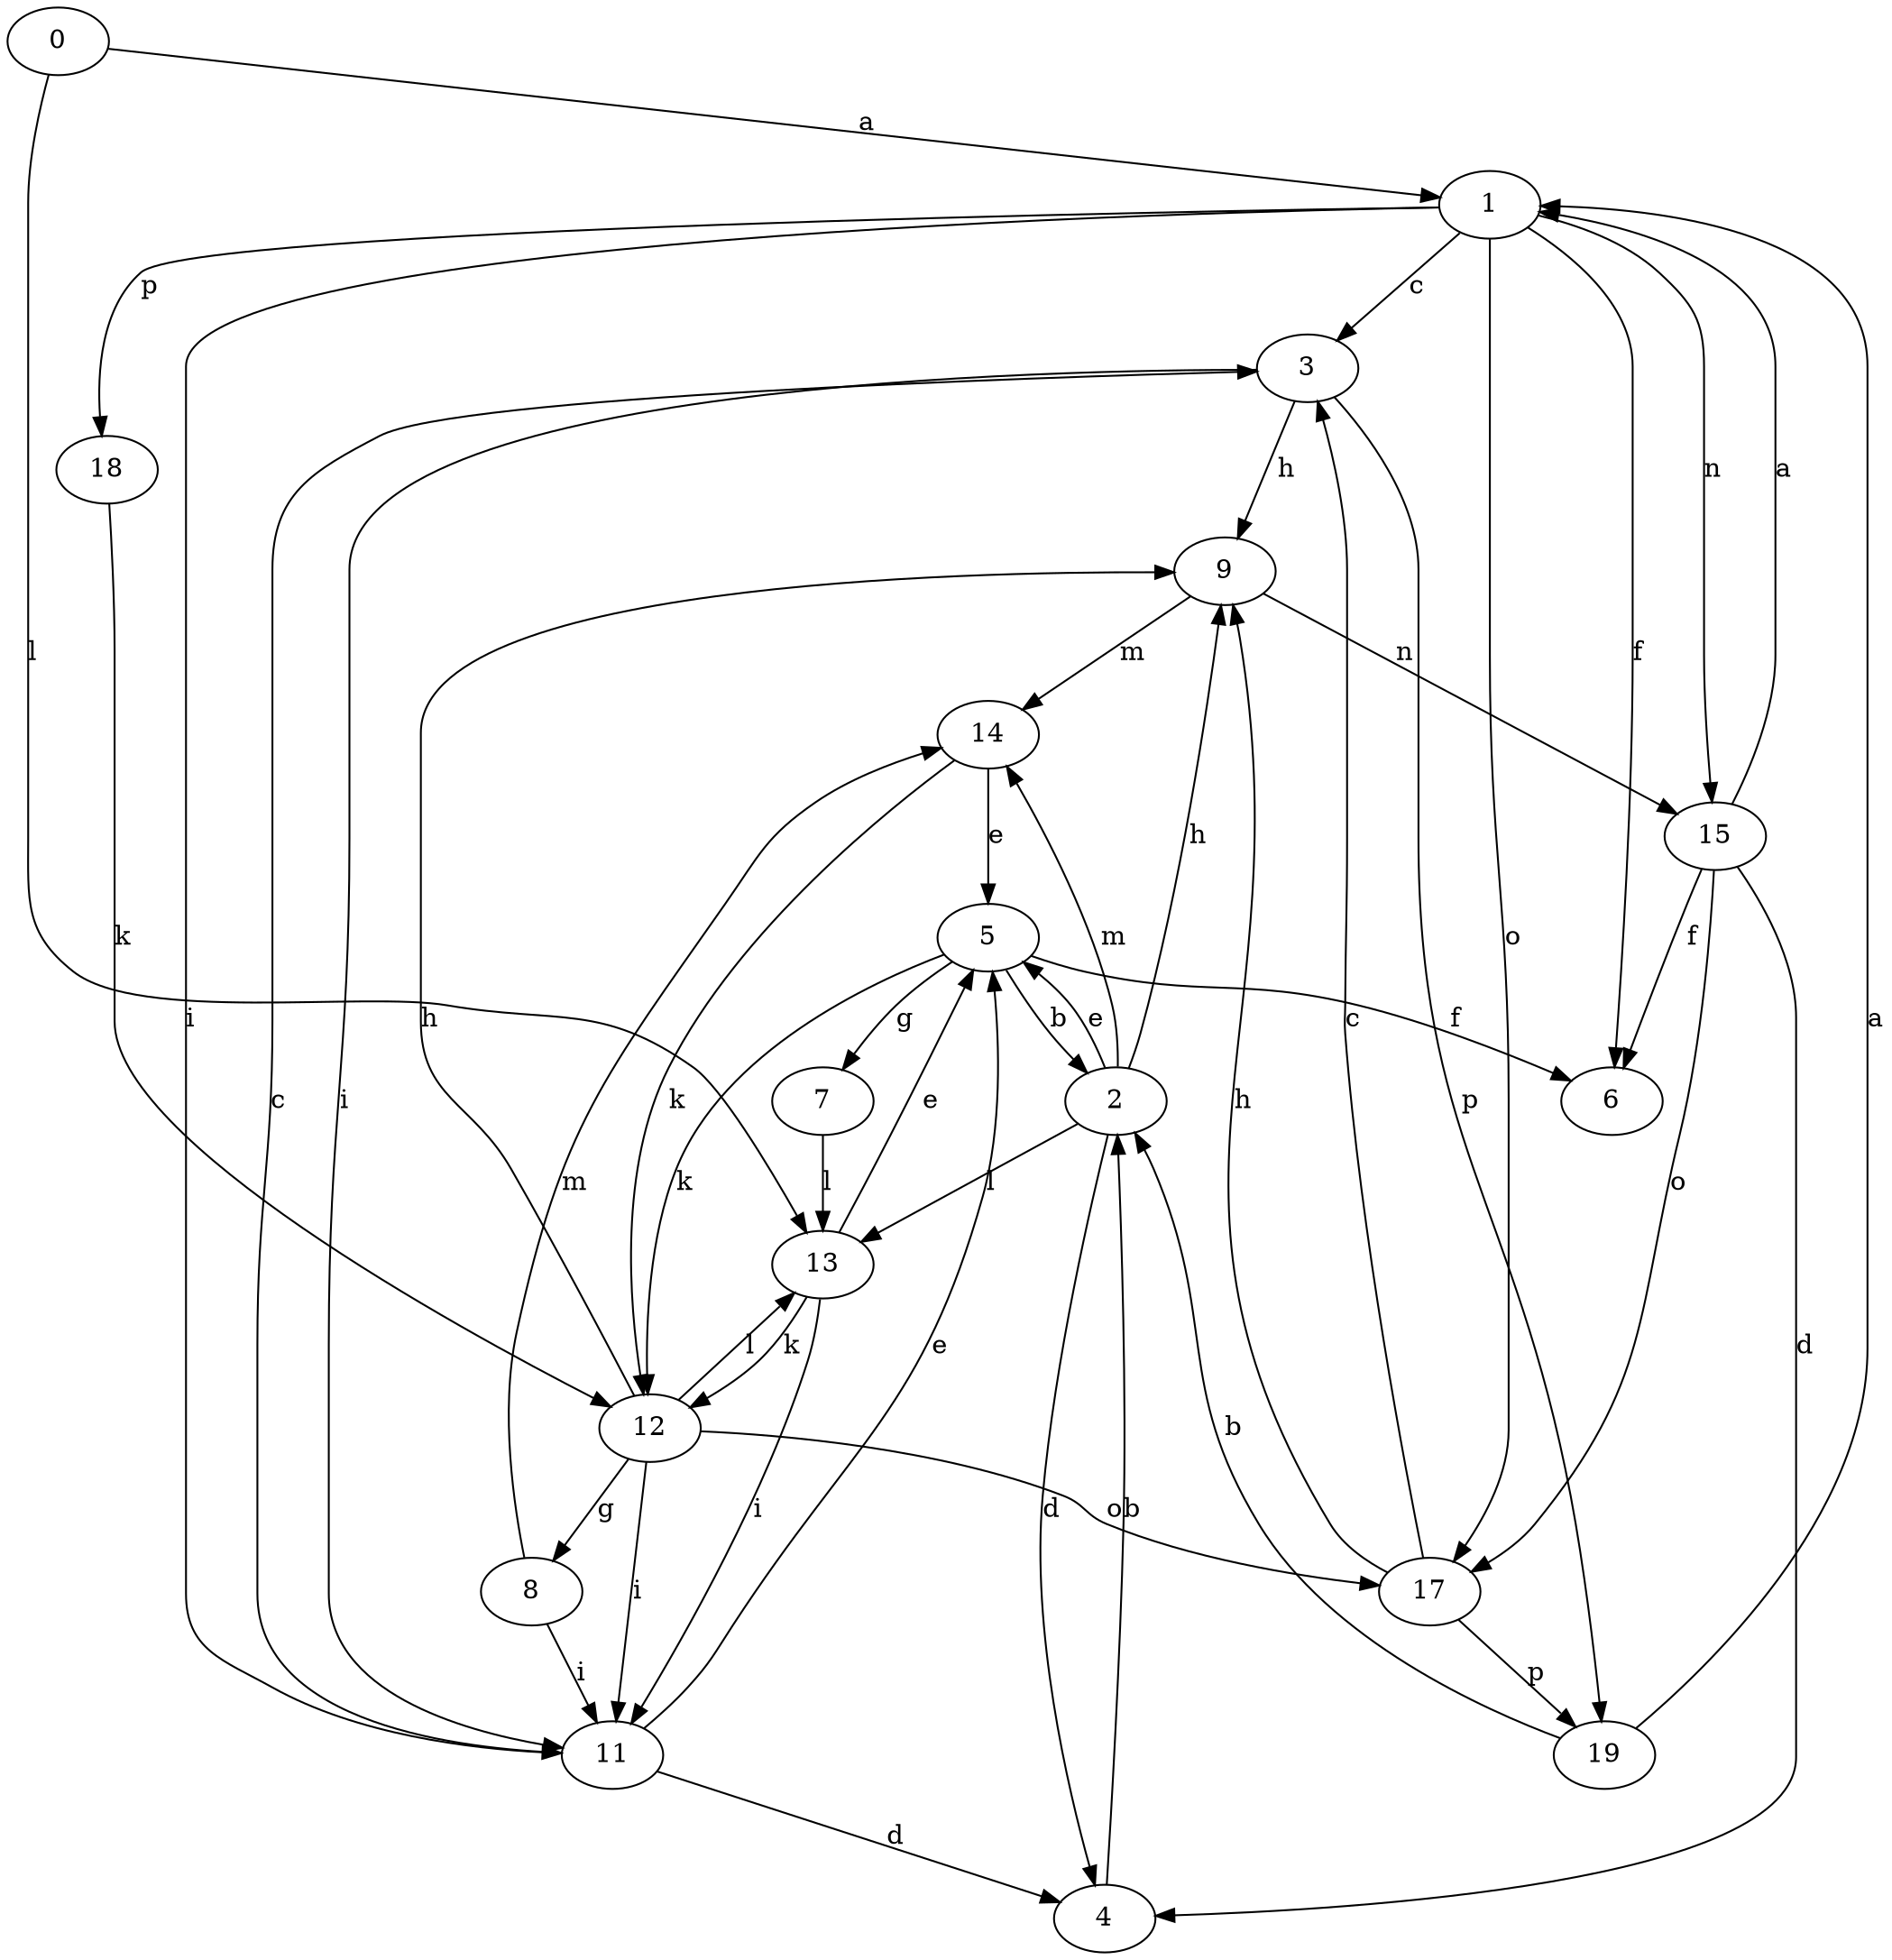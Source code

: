 strict digraph  {
0;
1;
2;
3;
4;
5;
6;
7;
8;
9;
11;
12;
13;
14;
15;
17;
18;
19;
0 -> 1  [label=a];
0 -> 13  [label=l];
1 -> 3  [label=c];
1 -> 6  [label=f];
1 -> 11  [label=i];
1 -> 15  [label=n];
1 -> 17  [label=o];
1 -> 18  [label=p];
2 -> 4  [label=d];
2 -> 5  [label=e];
2 -> 9  [label=h];
2 -> 13  [label=l];
2 -> 14  [label=m];
3 -> 9  [label=h];
3 -> 11  [label=i];
3 -> 19  [label=p];
4 -> 2  [label=b];
5 -> 2  [label=b];
5 -> 6  [label=f];
5 -> 7  [label=g];
5 -> 12  [label=k];
7 -> 13  [label=l];
8 -> 11  [label=i];
8 -> 14  [label=m];
9 -> 14  [label=m];
9 -> 15  [label=n];
11 -> 3  [label=c];
11 -> 4  [label=d];
11 -> 5  [label=e];
12 -> 8  [label=g];
12 -> 9  [label=h];
12 -> 11  [label=i];
12 -> 13  [label=l];
12 -> 17  [label=o];
13 -> 5  [label=e];
13 -> 11  [label=i];
13 -> 12  [label=k];
14 -> 5  [label=e];
14 -> 12  [label=k];
15 -> 1  [label=a];
15 -> 4  [label=d];
15 -> 6  [label=f];
15 -> 17  [label=o];
17 -> 3  [label=c];
17 -> 9  [label=h];
17 -> 19  [label=p];
18 -> 12  [label=k];
19 -> 1  [label=a];
19 -> 2  [label=b];
}
